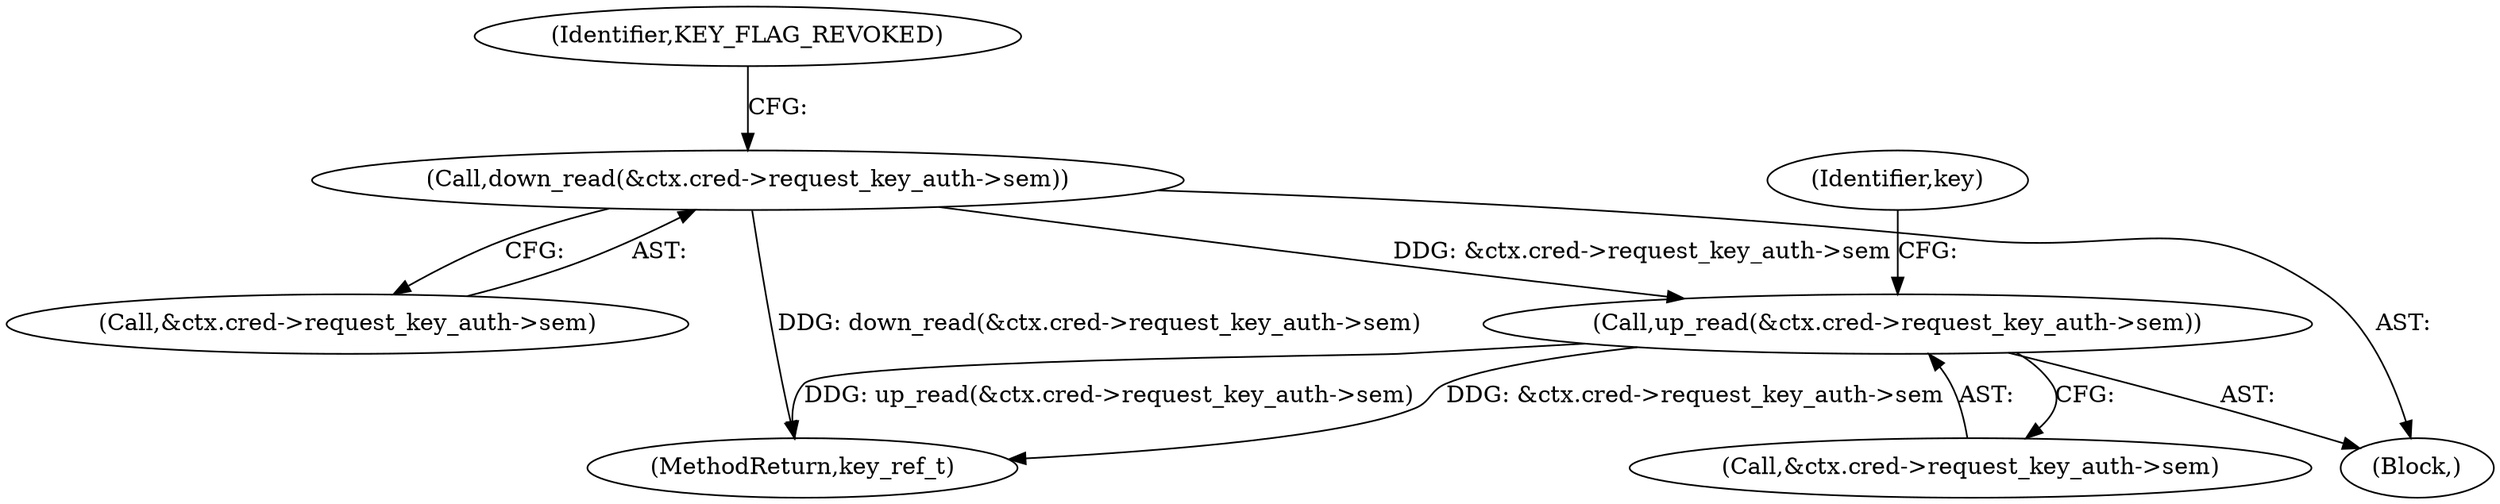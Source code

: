 digraph "0_linux_363b02dab09b3226f3bd1420dad9c72b79a42a76_13@API" {
"1000417" [label="(Call,down_read(&ctx.cred->request_key_auth->sem))"];
"1000468" [label="(Call,up_read(&ctx.cred->request_key_auth->sem))"];
"1000428" [label="(Identifier,KEY_FLAG_REVOKED)"];
"1000418" [label="(Call,&ctx.cred->request_key_auth->sem)"];
"1000417" [label="(Call,down_read(&ctx.cred->request_key_auth->sem))"];
"1000479" [label="(Identifier,key)"];
"1000468" [label="(Call,up_read(&ctx.cred->request_key_auth->sem))"];
"1000469" [label="(Call,&ctx.cred->request_key_auth->sem)"];
"1000130" [label="(Block,)"];
"1000672" [label="(MethodReturn,key_ref_t)"];
"1000417" -> "1000130"  [label="AST: "];
"1000417" -> "1000418"  [label="CFG: "];
"1000418" -> "1000417"  [label="AST: "];
"1000428" -> "1000417"  [label="CFG: "];
"1000417" -> "1000672"  [label="DDG: down_read(&ctx.cred->request_key_auth->sem)"];
"1000417" -> "1000468"  [label="DDG: &ctx.cred->request_key_auth->sem"];
"1000468" -> "1000130"  [label="AST: "];
"1000468" -> "1000469"  [label="CFG: "];
"1000469" -> "1000468"  [label="AST: "];
"1000479" -> "1000468"  [label="CFG: "];
"1000468" -> "1000672"  [label="DDG: up_read(&ctx.cred->request_key_auth->sem)"];
"1000468" -> "1000672"  [label="DDG: &ctx.cred->request_key_auth->sem"];
}
